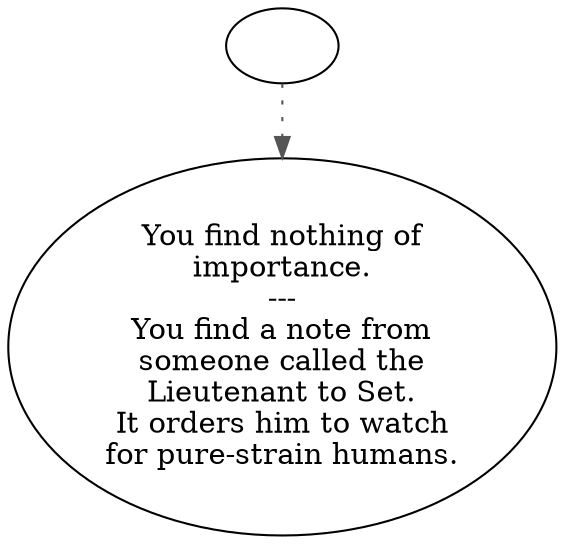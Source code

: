 digraph SETDESK {
  "start" [style=filled       fillcolor="#FFFFFF"       color="#000000"]
  "start" -> "do_stuff" [style=dotted color="#555555"]
  "start" [label=""]
  "do_stuff" [style=filled       fillcolor="#FFFFFF"       color="#000000"]
  "do_stuff" [label="You find nothing of\nimportance.\n---\nYou find a note from\nsomeone called the\nLieutenant to Set.\nIt orders him to watch\nfor pure-strain humans."]
}